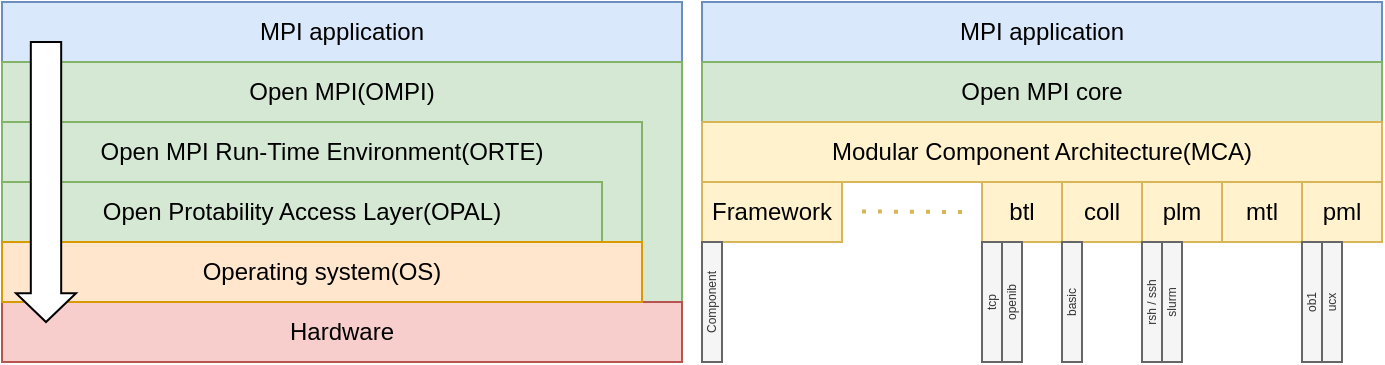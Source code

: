 <mxfile>
    <diagram id="5nBZ2FTXbqMqxbVpYw_j" name="Page-1">
        <mxGraphModel dx="784" dy="611" grid="1" gridSize="10" guides="1" tooltips="1" connect="1" arrows="1" fold="1" page="1" pageScale="1" pageWidth="850" pageHeight="1100" math="0" shadow="0">
            <root>
                <mxCell id="0"/>
                <mxCell id="1" parent="0"/>
                <mxCell id="3" value="MPI application" style="rounded=0;whiteSpace=wrap;html=1;fillColor=#dae8fc;strokeColor=#6c8ebf;" vertex="1" parent="1">
                    <mxGeometry x="100" y="370" width="340" height="30" as="geometry"/>
                </mxCell>
                <mxCell id="6" value="Open Protability Access Layer(OPAL)" style="rounded=0;whiteSpace=wrap;html=1;fillColor=#d5e8d4;strokeColor=#82b366;" vertex="1" parent="1">
                    <mxGeometry x="100" y="460" width="300" height="30" as="geometry"/>
                </mxCell>
                <mxCell id="8" value="" style="shape=corner;whiteSpace=wrap;html=1;direction=south;dx=30;dy=20;fillColor=#d5e8d4;strokeColor=#82b366;" vertex="1" parent="1">
                    <mxGeometry x="100" y="400" width="340" height="120" as="geometry"/>
                </mxCell>
                <mxCell id="9" value="" style="shape=corner;whiteSpace=wrap;html=1;direction=south;dx=30;dy=20;fillColor=#d5e8d4;strokeColor=#82b366;" vertex="1" parent="1">
                    <mxGeometry x="100" y="430" width="320" height="60" as="geometry"/>
                </mxCell>
                <mxCell id="10" value="&lt;span style=&quot;color: rgb(0, 0, 0);&quot;&gt;Open MPI Run-Time Environment(ORTE)&lt;/span&gt;" style="text;html=1;align=center;verticalAlign=middle;whiteSpace=wrap;rounded=0;fillColor=none;strokeColor=none;" vertex="1" parent="1">
                    <mxGeometry x="100" y="430" width="320" height="30" as="geometry"/>
                </mxCell>
                <mxCell id="11" value="&lt;span style=&quot;color: rgb(0, 0, 0); font-family: Helvetica; font-size: 12px; font-style: normal; font-variant-ligatures: normal; font-variant-caps: normal; font-weight: 400; letter-spacing: normal; orphans: 2; text-align: center; text-indent: 0px; text-transform: none; widows: 2; word-spacing: 0px; -webkit-text-stroke-width: 0px; white-space: normal; text-decoration-thickness: initial; text-decoration-style: initial; text-decoration-color: initial; float: none; display: inline !important;&quot;&gt;Open MPI(OMPI)&lt;/span&gt;" style="text;html=1;align=center;verticalAlign=middle;whiteSpace=wrap;rounded=0;fillColor=none;strokeColor=none;" vertex="1" parent="1">
                    <mxGeometry x="100" y="400" width="340" height="30" as="geometry"/>
                </mxCell>
                <mxCell id="13" value="Hardware" style="rounded=0;whiteSpace=wrap;html=1;fillColor=#f8cecc;strokeColor=#b85450;" vertex="1" parent="1">
                    <mxGeometry x="100" y="520" width="340" height="30" as="geometry"/>
                </mxCell>
                <mxCell id="5" value="Operating system(OS)" style="rounded=0;whiteSpace=wrap;html=1;fillColor=#ffe6cc;strokeColor=#d79b00;" vertex="1" parent="1">
                    <mxGeometry x="100" y="490" width="320" height="30" as="geometry"/>
                </mxCell>
                <mxCell id="16" value="" style="shape=singleArrow;direction=south;whiteSpace=wrap;html=1;arrowWidth=0.506;arrowSize=0.103;" vertex="1" parent="1">
                    <mxGeometry x="107" y="390" width="30" height="140" as="geometry"/>
                </mxCell>
                <mxCell id="17" value="MPI application" style="rounded=0;whiteSpace=wrap;html=1;fillColor=#dae8fc;strokeColor=#6c8ebf;" vertex="1" parent="1">
                    <mxGeometry x="450" y="370" width="340" height="30" as="geometry"/>
                </mxCell>
                <mxCell id="18" value="Open MPI core" style="rounded=0;whiteSpace=wrap;html=1;fillColor=#d5e8d4;strokeColor=#82b366;" vertex="1" parent="1">
                    <mxGeometry x="450" y="400" width="340" height="30" as="geometry"/>
                </mxCell>
                <mxCell id="19" value="Modular Component Architecture(MCA)" style="rounded=0;whiteSpace=wrap;html=1;fillColor=#fff2cc;strokeColor=#d6b656;" vertex="1" parent="1">
                    <mxGeometry x="450" y="430" width="340" height="30" as="geometry"/>
                </mxCell>
                <mxCell id="20" value="btl" style="rounded=0;whiteSpace=wrap;html=1;fillColor=#fff2cc;strokeColor=#d6b656;" vertex="1" parent="1">
                    <mxGeometry x="590" y="460" width="40" height="30" as="geometry"/>
                </mxCell>
                <mxCell id="21" value="coll" style="rounded=0;whiteSpace=wrap;html=1;fillColor=#fff2cc;strokeColor=#d6b656;" vertex="1" parent="1">
                    <mxGeometry x="630" y="460" width="40" height="30" as="geometry"/>
                </mxCell>
                <mxCell id="22" value="plm" style="rounded=0;whiteSpace=wrap;html=1;fillColor=#fff2cc;strokeColor=#d6b656;" vertex="1" parent="1">
                    <mxGeometry x="670" y="460" width="40" height="30" as="geometry"/>
                </mxCell>
                <mxCell id="23" value="mtl" style="rounded=0;whiteSpace=wrap;html=1;fillColor=#fff2cc;strokeColor=#d6b656;" vertex="1" parent="1">
                    <mxGeometry x="710" y="460" width="40" height="30" as="geometry"/>
                </mxCell>
                <mxCell id="24" value="pml" style="rounded=0;whiteSpace=wrap;html=1;fillColor=#fff2cc;strokeColor=#d6b656;" vertex="1" parent="1">
                    <mxGeometry x="750" y="460" width="40" height="30" as="geometry"/>
                </mxCell>
                <mxCell id="30" value="" style="endArrow=none;dashed=1;html=1;dashPattern=1 3;strokeWidth=2;fillColor=#fff2cc;strokeColor=#d6b656;" edge="1" parent="1">
                    <mxGeometry width="50" height="50" relative="1" as="geometry">
                        <mxPoint x="530" y="474.81" as="sourcePoint"/>
                        <mxPoint x="580" y="475" as="targetPoint"/>
                        <Array as="points">
                            <mxPoint x="547" y="474.81"/>
                        </Array>
                    </mxGeometry>
                </mxCell>
                <mxCell id="33" value="basic" style="rounded=0;whiteSpace=wrap;html=1;rotation=270;fontSize=6;fillColor=#f5f5f5;fontColor=#333333;strokeColor=#666666;" vertex="1" parent="1">
                    <mxGeometry x="605" y="515" width="60" height="10" as="geometry"/>
                </mxCell>
                <mxCell id="34" value="rsh / ssh" style="rounded=0;whiteSpace=wrap;html=1;rotation=270;fontSize=6;fillColor=#f5f5f5;fontColor=#333333;strokeColor=#666666;" vertex="1" parent="1">
                    <mxGeometry x="645" y="515" width="60" height="10" as="geometry"/>
                </mxCell>
                <mxCell id="36" value="ob1" style="rounded=0;whiteSpace=wrap;html=1;rotation=270;fontSize=6;fillColor=#f5f5f5;fontColor=#333333;strokeColor=#666666;" vertex="1" parent="1">
                    <mxGeometry x="725" y="515" width="60" height="10" as="geometry"/>
                </mxCell>
                <mxCell id="39" value="slurm" style="rounded=0;whiteSpace=wrap;html=1;rotation=270;fontSize=6;fillColor=#f5f5f5;fontColor=#333333;strokeColor=#666666;" vertex="1" parent="1">
                    <mxGeometry x="655" y="515" width="60" height="10" as="geometry"/>
                </mxCell>
                <mxCell id="40" value="tcp" style="rounded=0;whiteSpace=wrap;html=1;rotation=270;fontSize=6;fillColor=#f5f5f5;fontColor=#333333;strokeColor=#666666;" vertex="1" parent="1">
                    <mxGeometry x="565" y="515" width="60" height="10" as="geometry"/>
                </mxCell>
                <mxCell id="41" value="Framework" style="rounded=0;whiteSpace=wrap;html=1;fillColor=#fff2cc;strokeColor=#d6b656;" vertex="1" parent="1">
                    <mxGeometry x="450" y="460" width="70" height="30" as="geometry"/>
                </mxCell>
                <mxCell id="42" value="Component" style="rounded=0;whiteSpace=wrap;html=1;rotation=270;fontSize=6;fillColor=#f5f5f5;fontColor=#333333;strokeColor=#666666;" vertex="1" parent="1">
                    <mxGeometry x="425" y="515" width="60" height="10" as="geometry"/>
                </mxCell>
                <mxCell id="43" value="openib" style="rounded=0;whiteSpace=wrap;html=1;rotation=270;fontSize=6;fillColor=#f5f5f5;fontColor=#333333;strokeColor=#666666;" vertex="1" parent="1">
                    <mxGeometry x="575" y="515" width="60" height="10" as="geometry"/>
                </mxCell>
                <mxCell id="44" value="ucx" style="rounded=0;whiteSpace=wrap;html=1;rotation=270;fontSize=6;fillColor=#f5f5f5;fontColor=#333333;strokeColor=#666666;" vertex="1" parent="1">
                    <mxGeometry x="735" y="515" width="60" height="10" as="geometry"/>
                </mxCell>
            </root>
        </mxGraphModel>
    </diagram>
</mxfile>
